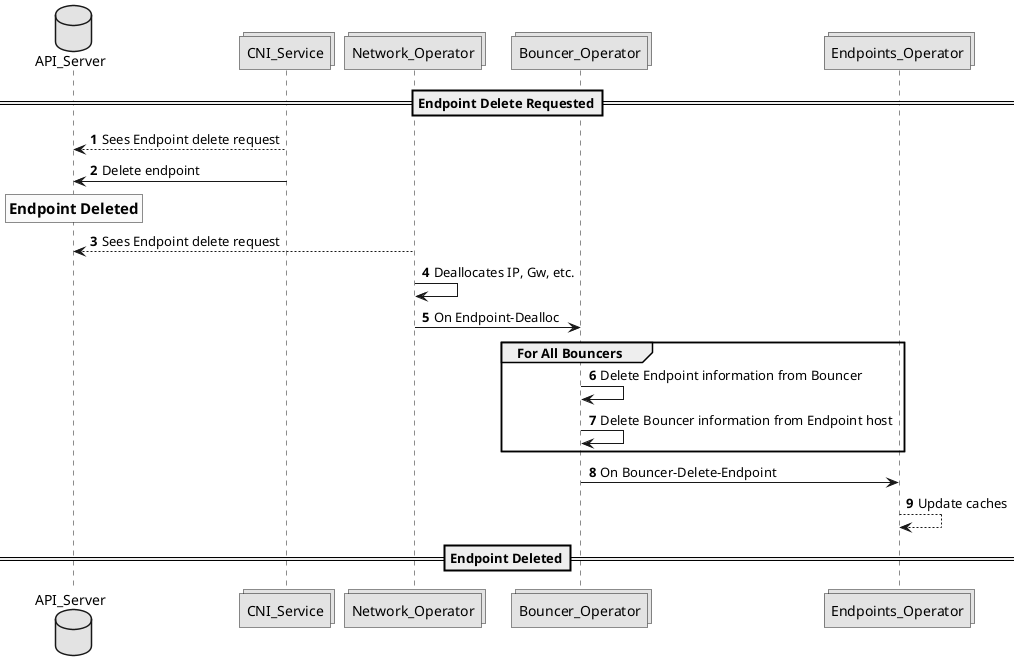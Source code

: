 @startuml

' SPDX-License-Identifier: MIT
' Copyright (c) 2020 The Authors.

' Authors: Sherif Abdelwahab <@zasherif>
'          Phu Tran          <@phudtran>

' Permission is hereby granted, free of charge, to any person obtaining a copy
' of this software and associated documentation files (the "Software"), to deal
' in the Software without restriction, including without limitation the rights
' to use, copy, modify, merge, publish, distribute, sublicense, and/or sell
' copies of the Software, and to permit persons to whom the Software is
' furnished to do so, subject to the following conditions:The above copyright
' notice and this permission notice shall be included in all copies or
' substantial portions of the Software.THE SOFTWARE IS PROVIDED "AS IS",
' WITHOUT WARRANTY OF ANY KIND, EXPRESS OR IMPLIED, INCLUDING BUT NOT LIMITED
' TO THE WARRANTIES OF MERCHANTABILITY, FITNESS FOR A PARTICULAR PURPOSE AND
' NONINFRINGEMENT. IN NO EVENT SHALL THE AUTHORS OR COPYRIGHT HOLDERS BE LIABLE
' FOR ANY CLAIM, DAMAGES OR OTHER LIABILITY, WHETHER IN AN ACTION OF CONTRACT,
' TORT OR OTHERWISE, ARISING FROM, OUT OF OR IN CONNECTION WITH THE SOFTWARE OR
' THE USE OR OTHER DEALINGS IN THE SOFTWARE.

skinparam monochrome true
autonumber

database API_Server
collections CNI_Service
collections Network_Operator
collections Bouncer_Operator
collections Endpoints_Operator

==Endpoint Delete Requested==
CNI_Service --> API_Server: Sees Endpoint delete request
CNI_Service -> API_Server: Delete endpoint
rnote over API_Server: ==Endpoint Deleted
Network_Operator --> API_Server: Sees Endpoint delete request
Network_Operator -> Network_Operator: Deallocates IP, Gw, etc.
Network_Operator -> Bouncer_Operator: On Endpoint-Dealloc
group For All Bouncers
Bouncer_Operator -> Bouncer_Operator: Delete Endpoint information from Bouncer
Bouncer_Operator -> Bouncer_Operator: Delete Bouncer information from Endpoint host
end
Bouncer_Operator -> Endpoints_Operator: On Bouncer-Delete-Endpoint
Endpoints_Operator --> Endpoints_Operator: Update caches
==Endpoint Deleted==
@enduml
